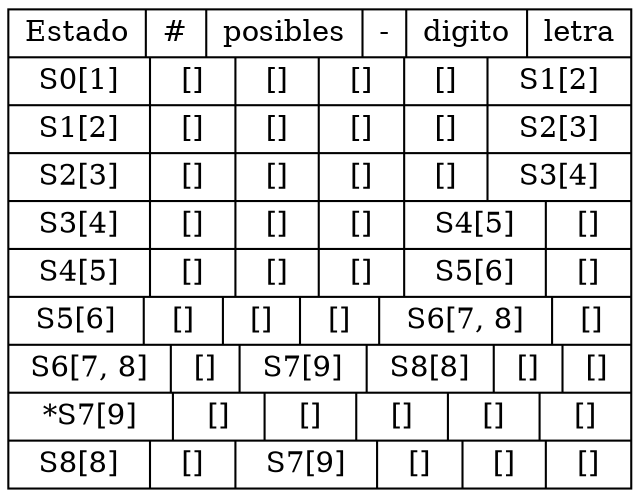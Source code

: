 digraph Transiciones{
rankdir=LR
node[shape= record];
Trans[label="{Estado|#|posibles|-|digito|letra}|{S0
[1]|
[]|
[]|
[]|
[]|S1
[2]}|{S1
[2]|
[]|
[]|
[]|
[]|S2
[3]}|{S2
[3]|
[]|
[]|
[]|
[]|S3
[4]}|{S3
[4]|
[]|
[]|
[]|S4
[5]|
[]}|{S4
[5]|
[]|
[]|
[]|S5
[6]|
[]}|{S5
[6]|
[]|
[]|
[]|S6
[7, 8]|
[]}|{S6
[7, 8]|
[]|S7
[9]|S8
[8]|
[]|
[]}|{*S7
[9]|
[]|
[]|
[]|
[]|
[]}|{S8
[8]|
[]|S7
[9]|
[]|
[]|
[]}"];

}

